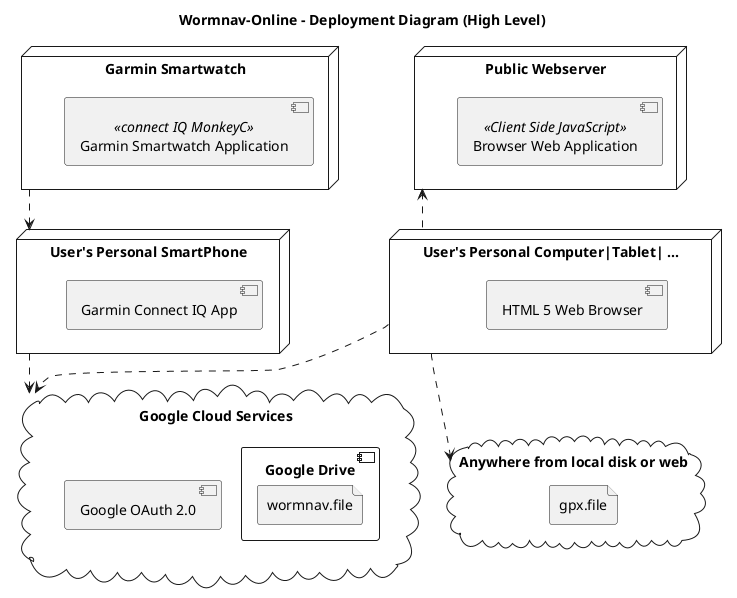 @startuml

title Wormnav-Online - Deployment Diagram (High Level)

node "User's Personal Computer|Tablet| ..." as UserPC {
    component "HTML 5 Web Browser"
}

node "Garmin Smartwatch" as SmartWatch {
 component "Garmin Smartwatch Application" as GarminWatchApp<<connect IQ MonkeyC>>
}

node "User's Personal SmartPhone" as UserSmartphone {
    component "Garmin Connect IQ App"
}

node "Public Webserver" as WebServer{
 component "Browser Web Application" as BrowserApp<<Client Side JavaScript>>
}

cloud "Google Cloud Services" as Google {
 component "Google OAuth 2.0" as OAuth
 component "Google Drive" as Drive {
  file wormnav.file
 }
}

cloud "Anywhere from local disk or web" as anywhere {
    file gpx.file
}


UserPC .up.> WebServer
UserPC .down.> Google
SmartWatch .down.> UserSmartphone
UserSmartphone .down.> Google
UserPC .down.> anywhere

@enduml